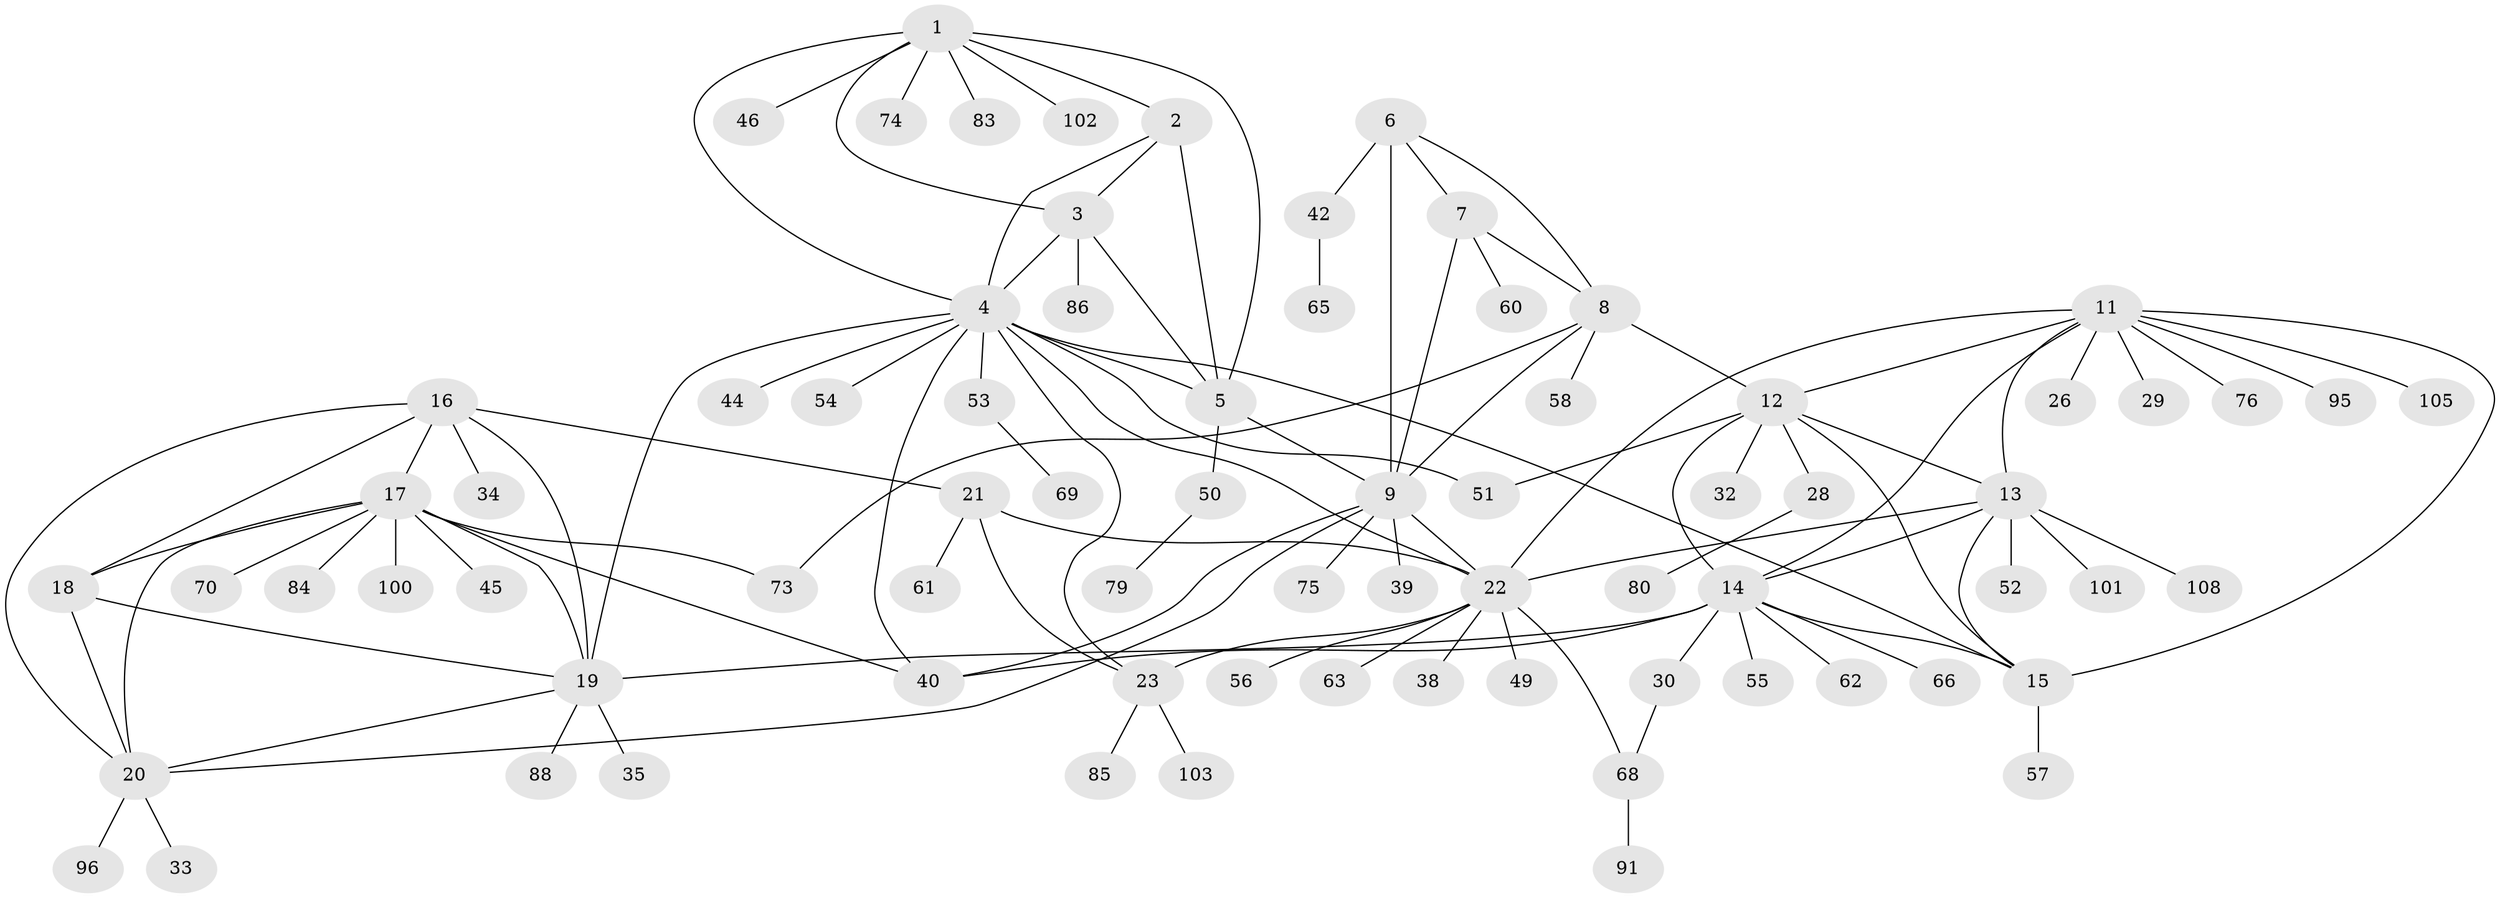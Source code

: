 // original degree distribution, {8: 0.03669724770642202, 5: 0.03669724770642202, 13: 0.009174311926605505, 6: 0.03669724770642202, 10: 0.045871559633027525, 9: 0.01834862385321101, 4: 0.01834862385321101, 7: 0.03669724770642202, 1: 0.5321100917431193, 2: 0.2018348623853211, 3: 0.027522935779816515}
// Generated by graph-tools (version 1.1) at 2025/19/03/04/25 18:19:26]
// undirected, 76 vertices, 111 edges
graph export_dot {
graph [start="1"]
  node [color=gray90,style=filled];
  1;
  2 [super="+78"];
  3;
  4;
  5;
  6;
  7;
  8 [super="+41"];
  9 [super="+10+31+71"];
  11;
  12 [super="+67"];
  13;
  14;
  15;
  16 [super="+37+48+97"];
  17;
  18;
  19;
  20;
  21;
  22 [super="+43+107+25+24"];
  23;
  26;
  28;
  29;
  30;
  32;
  33 [super="+90"];
  34;
  35;
  38;
  39;
  40 [super="+64"];
  42;
  44;
  45;
  46;
  49;
  50;
  51 [super="+104"];
  52 [super="+106"];
  53;
  54 [super="+109"];
  55;
  56;
  57;
  58;
  60 [super="+99"];
  61;
  62;
  63;
  65;
  66;
  68;
  69;
  70 [super="+94"];
  73;
  74;
  75;
  76;
  79;
  80;
  83 [super="+87"];
  84;
  85 [super="+98"];
  86;
  88;
  91;
  95;
  96;
  100;
  101;
  102;
  103;
  105;
  108;
  1 -- 2;
  1 -- 3;
  1 -- 4;
  1 -- 5;
  1 -- 46;
  1 -- 74;
  1 -- 83;
  1 -- 102;
  2 -- 3;
  2 -- 4;
  2 -- 5;
  3 -- 4;
  3 -- 5;
  3 -- 86;
  4 -- 5;
  4 -- 15;
  4 -- 19;
  4 -- 23;
  4 -- 40;
  4 -- 44;
  4 -- 53;
  4 -- 54;
  4 -- 51;
  4 -- 22;
  5 -- 50;
  5 -- 9;
  6 -- 7;
  6 -- 8;
  6 -- 9 [weight=2];
  6 -- 42;
  7 -- 8;
  7 -- 9 [weight=2];
  7 -- 60;
  8 -- 9 [weight=2];
  8 -- 12;
  8 -- 58;
  8 -- 73;
  9 -- 20;
  9 -- 39;
  9 -- 75;
  9 -- 22;
  9 -- 40;
  11 -- 12;
  11 -- 13;
  11 -- 14;
  11 -- 15;
  11 -- 26;
  11 -- 29;
  11 -- 76;
  11 -- 95;
  11 -- 105;
  11 -- 22;
  12 -- 13;
  12 -- 14;
  12 -- 15;
  12 -- 28;
  12 -- 32;
  12 -- 51;
  13 -- 14;
  13 -- 15;
  13 -- 22;
  13 -- 52;
  13 -- 101;
  13 -- 108;
  14 -- 15;
  14 -- 19;
  14 -- 30;
  14 -- 40;
  14 -- 55;
  14 -- 62;
  14 -- 66;
  15 -- 57;
  16 -- 17;
  16 -- 18;
  16 -- 19;
  16 -- 20;
  16 -- 21;
  16 -- 34;
  17 -- 18;
  17 -- 19;
  17 -- 20;
  17 -- 45;
  17 -- 70;
  17 -- 73;
  17 -- 84;
  17 -- 100;
  17 -- 40;
  18 -- 19;
  18 -- 20;
  19 -- 20;
  19 -- 35;
  19 -- 88;
  20 -- 33;
  20 -- 96;
  21 -- 22 [weight=3];
  21 -- 23;
  21 -- 61;
  22 -- 23 [weight=3];
  22 -- 68;
  22 -- 38;
  22 -- 49;
  22 -- 56;
  22 -- 63;
  23 -- 85;
  23 -- 103;
  28 -- 80;
  30 -- 68;
  42 -- 65;
  50 -- 79;
  53 -- 69;
  68 -- 91;
}
